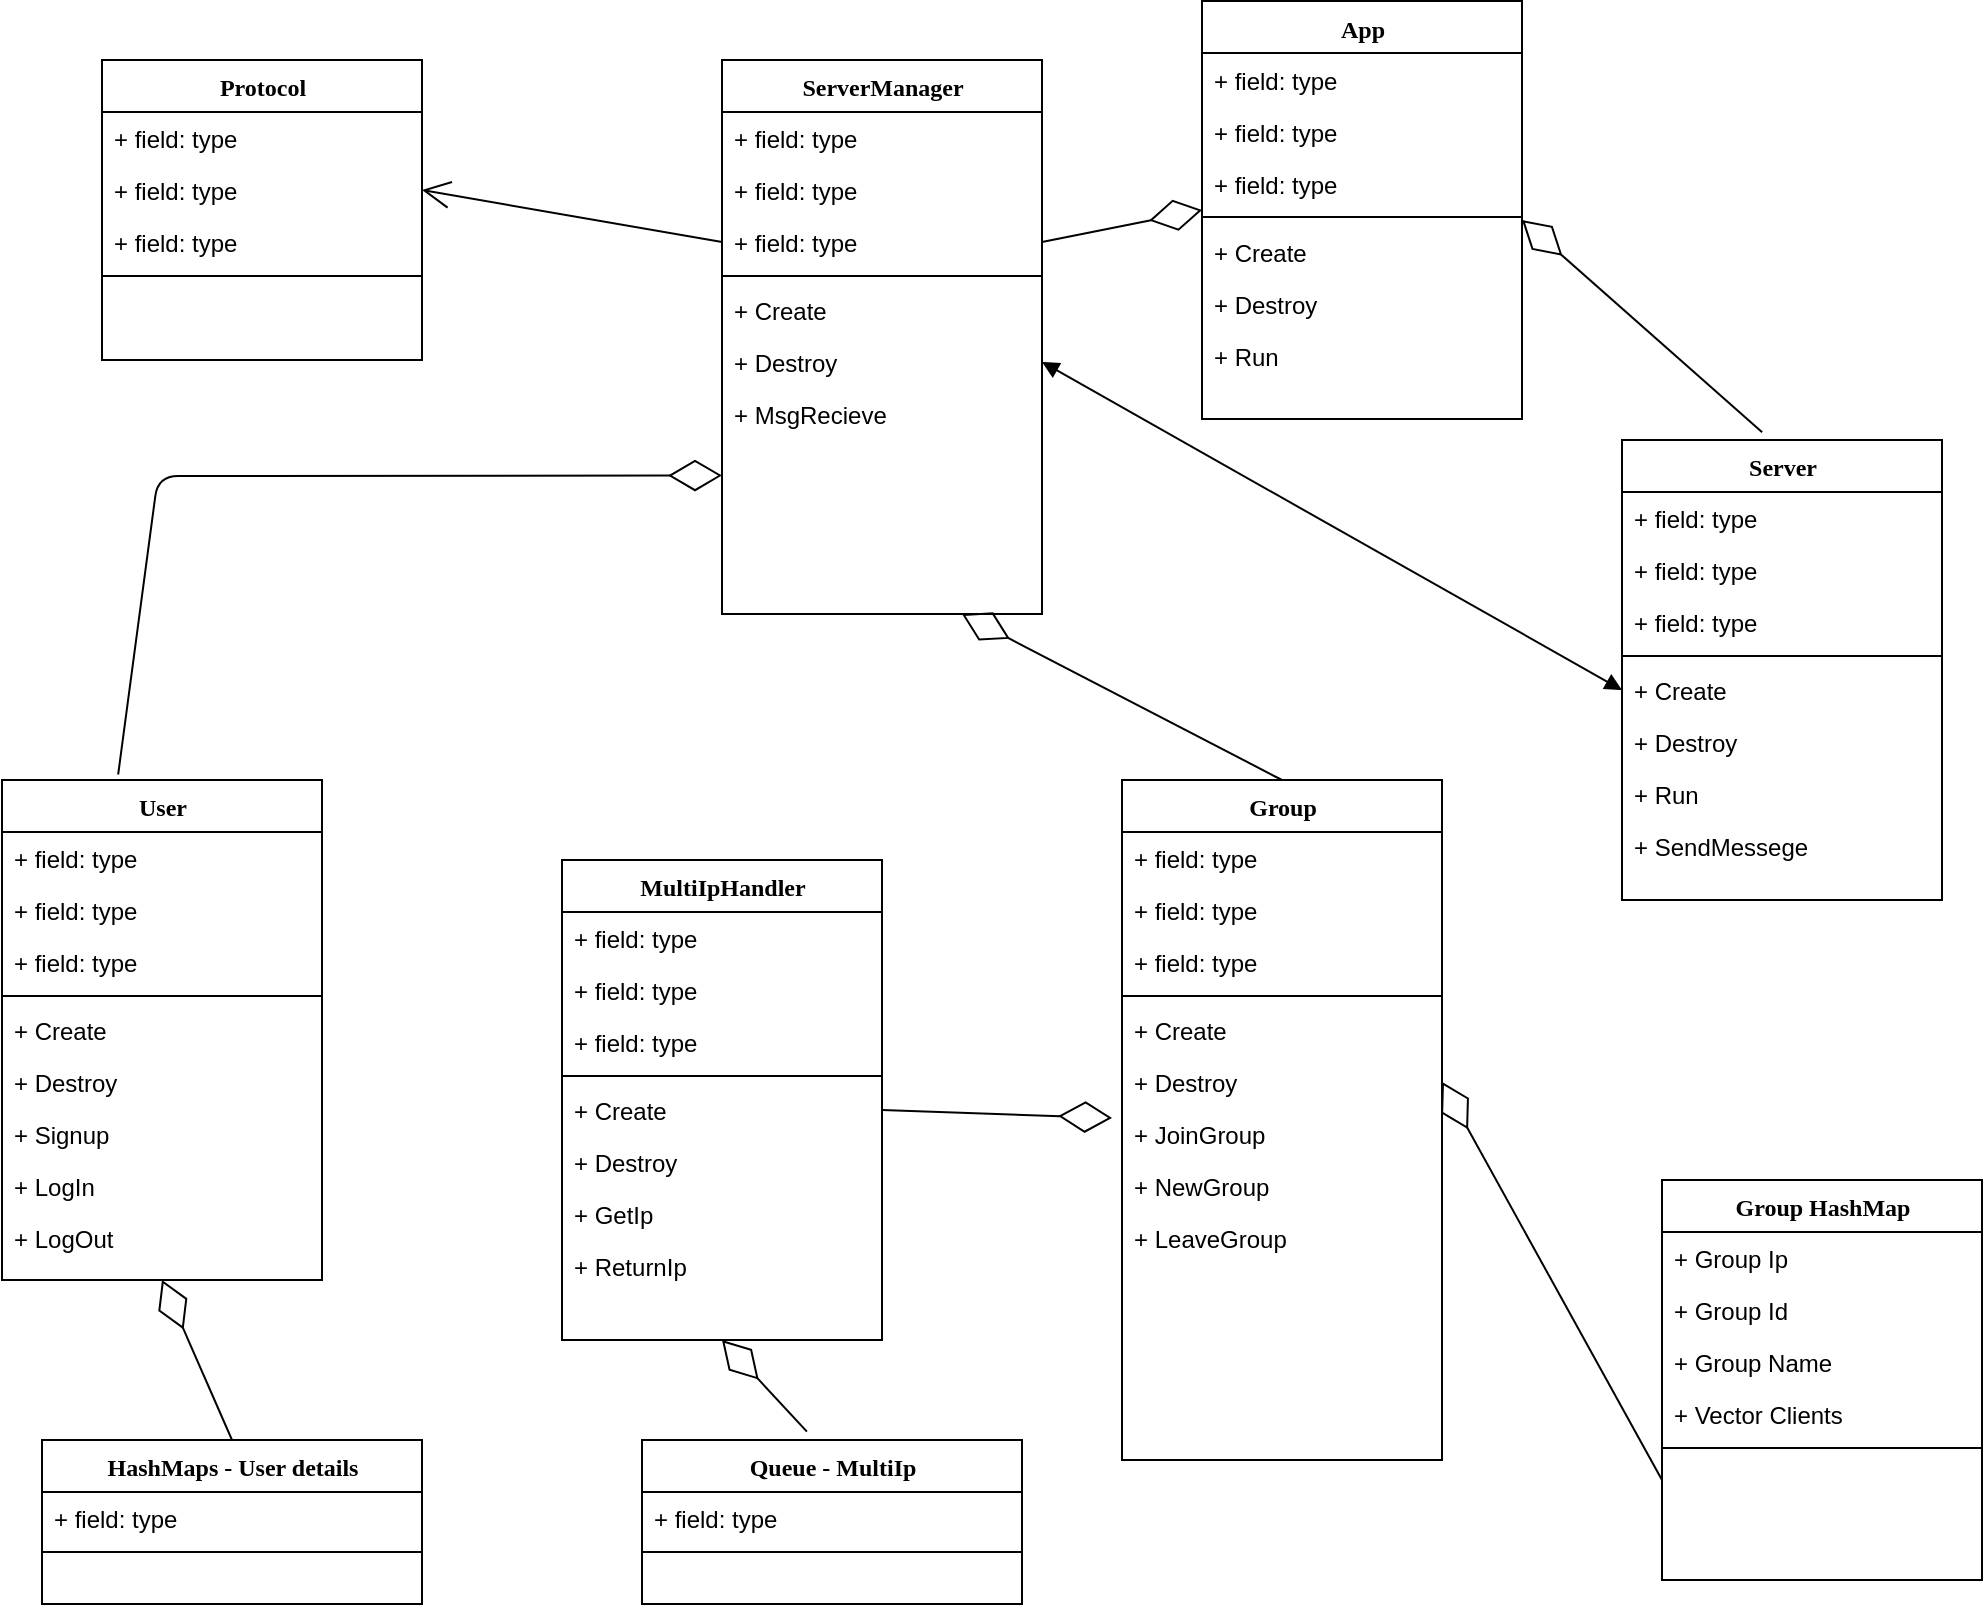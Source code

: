 <mxfile version="12.3.8" type="device" pages="1"><diagram name="Page-1" id="9f46799a-70d6-7492-0946-bef42562c5a5"><mxGraphModel dx="1355" dy="776" grid="1" gridSize="10" guides="1" tooltips="1" connect="1" arrows="1" fold="1" page="1" pageScale="1" pageWidth="1100" pageHeight="850" background="#ffffff" math="0" shadow="0"><root><mxCell id="0"/><mxCell id="1" parent="0"/><mxCell id="78961159f06e98e8-30" value="App" style="swimlane;html=1;fontStyle=1;align=center;verticalAlign=top;childLayout=stackLayout;horizontal=1;startSize=26;horizontalStack=0;resizeParent=1;resizeLast=0;collapsible=1;marginBottom=0;swimlaneFillColor=#ffffff;rounded=0;shadow=0;comic=0;labelBackgroundColor=none;strokeWidth=1;fillColor=none;fontFamily=Verdana;fontSize=12" parent="1" vertex="1"><mxGeometry x="640" y="10.5" width="160" height="209" as="geometry"/></mxCell><mxCell id="78961159f06e98e8-34" value="+ field: type" style="text;html=1;strokeColor=none;fillColor=none;align=left;verticalAlign=top;spacingLeft=4;spacingRight=4;whiteSpace=wrap;overflow=hidden;rotatable=0;points=[[0,0.5],[1,0.5]];portConstraint=eastwest;" parent="78961159f06e98e8-30" vertex="1"><mxGeometry y="26" width="160" height="26" as="geometry"/></mxCell><mxCell id="78961159f06e98e8-36" value="+ field: type" style="text;html=1;strokeColor=none;fillColor=none;align=left;verticalAlign=top;spacingLeft=4;spacingRight=4;whiteSpace=wrap;overflow=hidden;rotatable=0;points=[[0,0.5],[1,0.5]];portConstraint=eastwest;" parent="78961159f06e98e8-30" vertex="1"><mxGeometry y="52" width="160" height="26" as="geometry"/></mxCell><mxCell id="78961159f06e98e8-37" value="+ field: type" style="text;html=1;strokeColor=none;fillColor=none;align=left;verticalAlign=top;spacingLeft=4;spacingRight=4;whiteSpace=wrap;overflow=hidden;rotatable=0;points=[[0,0.5],[1,0.5]];portConstraint=eastwest;" parent="78961159f06e98e8-30" vertex="1"><mxGeometry y="78" width="160" height="26" as="geometry"/></mxCell><mxCell id="78961159f06e98e8-38" value="" style="line;html=1;strokeWidth=1;fillColor=none;align=left;verticalAlign=middle;spacingTop=-1;spacingLeft=3;spacingRight=3;rotatable=0;labelPosition=right;points=[];portConstraint=eastwest;" parent="78961159f06e98e8-30" vertex="1"><mxGeometry y="104" width="160" height="8" as="geometry"/></mxCell><mxCell id="78961159f06e98e8-42" value="+ Create" style="text;html=1;strokeColor=none;fillColor=none;align=left;verticalAlign=top;spacingLeft=4;spacingRight=4;whiteSpace=wrap;overflow=hidden;rotatable=0;points=[[0,0.5],[1,0.5]];portConstraint=eastwest;" parent="78961159f06e98e8-30" vertex="1"><mxGeometry y="112" width="160" height="26" as="geometry"/></mxCell><mxCell id="78961159f06e98e8-39" value="+ Destroy" style="text;html=1;strokeColor=none;fillColor=none;align=left;verticalAlign=top;spacingLeft=4;spacingRight=4;whiteSpace=wrap;overflow=hidden;rotatable=0;points=[[0,0.5],[1,0.5]];portConstraint=eastwest;" parent="78961159f06e98e8-30" vertex="1"><mxGeometry y="138" width="160" height="26" as="geometry"/></mxCell><mxCell id="78961159f06e98e8-40" value="+ Run" style="text;html=1;strokeColor=none;fillColor=none;align=left;verticalAlign=top;spacingLeft=4;spacingRight=4;whiteSpace=wrap;overflow=hidden;rotatable=0;points=[[0,0.5],[1,0.5]];portConstraint=eastwest;" parent="78961159f06e98e8-30" vertex="1"><mxGeometry y="164" width="160" height="26" as="geometry"/></mxCell><mxCell id="O8iwCMRIWmUj9Waf_pkn-1" value="Server" style="swimlane;html=1;fontStyle=1;align=center;verticalAlign=top;childLayout=stackLayout;horizontal=1;startSize=26;horizontalStack=0;resizeParent=1;resizeLast=0;collapsible=1;marginBottom=0;swimlaneFillColor=#ffffff;rounded=0;shadow=0;comic=0;labelBackgroundColor=none;strokeWidth=1;fillColor=none;fontFamily=Verdana;fontSize=12" parent="1" vertex="1"><mxGeometry x="850" y="230" width="160" height="230" as="geometry"/></mxCell><mxCell id="O8iwCMRIWmUj9Waf_pkn-2" value="+ field: type" style="text;html=1;strokeColor=none;fillColor=none;align=left;verticalAlign=top;spacingLeft=4;spacingRight=4;whiteSpace=wrap;overflow=hidden;rotatable=0;points=[[0,0.5],[1,0.5]];portConstraint=eastwest;" parent="O8iwCMRIWmUj9Waf_pkn-1" vertex="1"><mxGeometry y="26" width="160" height="26" as="geometry"/></mxCell><mxCell id="O8iwCMRIWmUj9Waf_pkn-3" value="+ field: type" style="text;html=1;strokeColor=none;fillColor=none;align=left;verticalAlign=top;spacingLeft=4;spacingRight=4;whiteSpace=wrap;overflow=hidden;rotatable=0;points=[[0,0.5],[1,0.5]];portConstraint=eastwest;" parent="O8iwCMRIWmUj9Waf_pkn-1" vertex="1"><mxGeometry y="52" width="160" height="26" as="geometry"/></mxCell><mxCell id="O8iwCMRIWmUj9Waf_pkn-4" value="+ field: type" style="text;html=1;strokeColor=none;fillColor=none;align=left;verticalAlign=top;spacingLeft=4;spacingRight=4;whiteSpace=wrap;overflow=hidden;rotatable=0;points=[[0,0.5],[1,0.5]];portConstraint=eastwest;" parent="O8iwCMRIWmUj9Waf_pkn-1" vertex="1"><mxGeometry y="78" width="160" height="26" as="geometry"/></mxCell><mxCell id="O8iwCMRIWmUj9Waf_pkn-5" value="" style="line;html=1;strokeWidth=1;fillColor=none;align=left;verticalAlign=middle;spacingTop=-1;spacingLeft=3;spacingRight=3;rotatable=0;labelPosition=right;points=[];portConstraint=eastwest;" parent="O8iwCMRIWmUj9Waf_pkn-1" vertex="1"><mxGeometry y="104" width="160" height="8" as="geometry"/></mxCell><mxCell id="O8iwCMRIWmUj9Waf_pkn-6" value="+ Create" style="text;html=1;strokeColor=none;fillColor=none;align=left;verticalAlign=top;spacingLeft=4;spacingRight=4;whiteSpace=wrap;overflow=hidden;rotatable=0;points=[[0,0.5],[1,0.5]];portConstraint=eastwest;" parent="O8iwCMRIWmUj9Waf_pkn-1" vertex="1"><mxGeometry y="112" width="160" height="26" as="geometry"/></mxCell><mxCell id="O8iwCMRIWmUj9Waf_pkn-7" value="+ Destroy" style="text;html=1;strokeColor=none;fillColor=none;align=left;verticalAlign=top;spacingLeft=4;spacingRight=4;whiteSpace=wrap;overflow=hidden;rotatable=0;points=[[0,0.5],[1,0.5]];portConstraint=eastwest;" parent="O8iwCMRIWmUj9Waf_pkn-1" vertex="1"><mxGeometry y="138" width="160" height="26" as="geometry"/></mxCell><mxCell id="O8iwCMRIWmUj9Waf_pkn-8" value="+ Run" style="text;html=1;strokeColor=none;fillColor=none;align=left;verticalAlign=top;spacingLeft=4;spacingRight=4;whiteSpace=wrap;overflow=hidden;rotatable=0;points=[[0,0.5],[1,0.5]];portConstraint=eastwest;" parent="O8iwCMRIWmUj9Waf_pkn-1" vertex="1"><mxGeometry y="164" width="160" height="26" as="geometry"/></mxCell><mxCell id="O8iwCMRIWmUj9Waf_pkn-10" value="&lt;div&gt;+ SendMessege&lt;/div&gt;&lt;div&gt;&lt;br&gt;&lt;/div&gt;" style="text;html=1;strokeColor=none;fillColor=none;align=left;verticalAlign=top;spacingLeft=4;spacingRight=4;whiteSpace=wrap;overflow=hidden;rotatable=0;points=[[0,0.5],[1,0.5]];portConstraint=eastwest;" parent="O8iwCMRIWmUj9Waf_pkn-1" vertex="1"><mxGeometry y="190" width="160" height="26" as="geometry"/></mxCell><mxCell id="O8iwCMRIWmUj9Waf_pkn-12" value="Group" style="swimlane;html=1;fontStyle=1;align=center;verticalAlign=top;childLayout=stackLayout;horizontal=1;startSize=26;horizontalStack=0;resizeParent=1;resizeLast=0;collapsible=1;marginBottom=0;swimlaneFillColor=#ffffff;rounded=0;shadow=0;comic=0;labelBackgroundColor=none;strokeWidth=1;fillColor=none;fontFamily=Verdana;fontSize=12" parent="1" vertex="1"><mxGeometry x="600" y="400" width="160" height="340" as="geometry"/></mxCell><mxCell id="O8iwCMRIWmUj9Waf_pkn-13" value="+ field: type" style="text;html=1;strokeColor=none;fillColor=none;align=left;verticalAlign=top;spacingLeft=4;spacingRight=4;whiteSpace=wrap;overflow=hidden;rotatable=0;points=[[0,0.5],[1,0.5]];portConstraint=eastwest;" parent="O8iwCMRIWmUj9Waf_pkn-12" vertex="1"><mxGeometry y="26" width="160" height="26" as="geometry"/></mxCell><mxCell id="O8iwCMRIWmUj9Waf_pkn-14" value="+ field: type" style="text;html=1;strokeColor=none;fillColor=none;align=left;verticalAlign=top;spacingLeft=4;spacingRight=4;whiteSpace=wrap;overflow=hidden;rotatable=0;points=[[0,0.5],[1,0.5]];portConstraint=eastwest;" parent="O8iwCMRIWmUj9Waf_pkn-12" vertex="1"><mxGeometry y="52" width="160" height="26" as="geometry"/></mxCell><mxCell id="O8iwCMRIWmUj9Waf_pkn-15" value="+ field: type" style="text;html=1;strokeColor=none;fillColor=none;align=left;verticalAlign=top;spacingLeft=4;spacingRight=4;whiteSpace=wrap;overflow=hidden;rotatable=0;points=[[0,0.5],[1,0.5]];portConstraint=eastwest;" parent="O8iwCMRIWmUj9Waf_pkn-12" vertex="1"><mxGeometry y="78" width="160" height="26" as="geometry"/></mxCell><mxCell id="O8iwCMRIWmUj9Waf_pkn-16" value="" style="line;html=1;strokeWidth=1;fillColor=none;align=left;verticalAlign=middle;spacingTop=-1;spacingLeft=3;spacingRight=3;rotatable=0;labelPosition=right;points=[];portConstraint=eastwest;" parent="O8iwCMRIWmUj9Waf_pkn-12" vertex="1"><mxGeometry y="104" width="160" height="8" as="geometry"/></mxCell><mxCell id="O8iwCMRIWmUj9Waf_pkn-17" value="+ Create" style="text;html=1;strokeColor=none;fillColor=none;align=left;verticalAlign=top;spacingLeft=4;spacingRight=4;whiteSpace=wrap;overflow=hidden;rotatable=0;points=[[0,0.5],[1,0.5]];portConstraint=eastwest;" parent="O8iwCMRIWmUj9Waf_pkn-12" vertex="1"><mxGeometry y="112" width="160" height="26" as="geometry"/></mxCell><mxCell id="O8iwCMRIWmUj9Waf_pkn-18" value="+ Destroy" style="text;html=1;strokeColor=none;fillColor=none;align=left;verticalAlign=top;spacingLeft=4;spacingRight=4;whiteSpace=wrap;overflow=hidden;rotatable=0;points=[[0,0.5],[1,0.5]];portConstraint=eastwest;" parent="O8iwCMRIWmUj9Waf_pkn-12" vertex="1"><mxGeometry y="138" width="160" height="26" as="geometry"/></mxCell><mxCell id="O8iwCMRIWmUj9Waf_pkn-51" value="+ JoinGroup" style="text;html=1;strokeColor=none;fillColor=none;align=left;verticalAlign=top;spacingLeft=4;spacingRight=4;whiteSpace=wrap;overflow=hidden;rotatable=0;points=[[0,0.5],[1,0.5]];portConstraint=eastwest;" parent="O8iwCMRIWmUj9Waf_pkn-12" vertex="1"><mxGeometry y="164" width="160" height="26" as="geometry"/></mxCell><mxCell id="O8iwCMRIWmUj9Waf_pkn-52" value="+ NewGroup" style="text;html=1;strokeColor=none;fillColor=none;align=left;verticalAlign=top;spacingLeft=4;spacingRight=4;whiteSpace=wrap;overflow=hidden;rotatable=0;points=[[0,0.5],[1,0.5]];portConstraint=eastwest;" parent="O8iwCMRIWmUj9Waf_pkn-12" vertex="1"><mxGeometry y="190" width="160" height="26" as="geometry"/></mxCell><mxCell id="O8iwCMRIWmUj9Waf_pkn-83" value="+ LeaveGroup" style="text;html=1;strokeColor=none;fillColor=none;align=left;verticalAlign=top;spacingLeft=4;spacingRight=4;whiteSpace=wrap;overflow=hidden;rotatable=0;points=[[0,0.5],[1,0.5]];portConstraint=eastwest;" parent="O8iwCMRIWmUj9Waf_pkn-12" vertex="1"><mxGeometry y="216" width="160" height="26" as="geometry"/></mxCell><mxCell id="O8iwCMRIWmUj9Waf_pkn-20" value="Protocol" style="swimlane;html=1;fontStyle=1;align=center;verticalAlign=top;childLayout=stackLayout;horizontal=1;startSize=26;horizontalStack=0;resizeParent=1;resizeLast=0;collapsible=1;marginBottom=0;swimlaneFillColor=#ffffff;rounded=0;shadow=0;comic=0;labelBackgroundColor=none;strokeWidth=1;fillColor=none;fontFamily=Verdana;fontSize=12" parent="1" vertex="1"><mxGeometry x="90" y="40" width="160" height="150" as="geometry"/></mxCell><mxCell id="O8iwCMRIWmUj9Waf_pkn-21" value="+ field: type" style="text;html=1;strokeColor=none;fillColor=none;align=left;verticalAlign=top;spacingLeft=4;spacingRight=4;whiteSpace=wrap;overflow=hidden;rotatable=0;points=[[0,0.5],[1,0.5]];portConstraint=eastwest;" parent="O8iwCMRIWmUj9Waf_pkn-20" vertex="1"><mxGeometry y="26" width="160" height="26" as="geometry"/></mxCell><mxCell id="O8iwCMRIWmUj9Waf_pkn-22" value="+ field: type" style="text;html=1;strokeColor=none;fillColor=none;align=left;verticalAlign=top;spacingLeft=4;spacingRight=4;whiteSpace=wrap;overflow=hidden;rotatable=0;points=[[0,0.5],[1,0.5]];portConstraint=eastwest;" parent="O8iwCMRIWmUj9Waf_pkn-20" vertex="1"><mxGeometry y="52" width="160" height="26" as="geometry"/></mxCell><mxCell id="O8iwCMRIWmUj9Waf_pkn-23" value="+ field: type" style="text;html=1;strokeColor=none;fillColor=none;align=left;verticalAlign=top;spacingLeft=4;spacingRight=4;whiteSpace=wrap;overflow=hidden;rotatable=0;points=[[0,0.5],[1,0.5]];portConstraint=eastwest;" parent="O8iwCMRIWmUj9Waf_pkn-20" vertex="1"><mxGeometry y="78" width="160" height="26" as="geometry"/></mxCell><mxCell id="O8iwCMRIWmUj9Waf_pkn-24" value="" style="line;html=1;strokeWidth=1;fillColor=none;align=left;verticalAlign=middle;spacingTop=-1;spacingLeft=3;spacingRight=3;rotatable=0;labelPosition=right;points=[];portConstraint=eastwest;" parent="O8iwCMRIWmUj9Waf_pkn-20" vertex="1"><mxGeometry y="104" width="160" height="8" as="geometry"/></mxCell><mxCell id="O8iwCMRIWmUj9Waf_pkn-28" value="ServerManager" style="swimlane;html=1;fontStyle=1;align=center;verticalAlign=top;childLayout=stackLayout;horizontal=1;startSize=26;horizontalStack=0;resizeParent=1;resizeLast=0;collapsible=1;marginBottom=0;swimlaneFillColor=#ffffff;rounded=0;shadow=0;comic=0;labelBackgroundColor=none;strokeWidth=1;fillColor=none;fontFamily=Verdana;fontSize=12" parent="1" vertex="1"><mxGeometry x="400" y="40" width="160" height="277" as="geometry"/></mxCell><mxCell id="O8iwCMRIWmUj9Waf_pkn-29" value="+ field: type" style="text;html=1;strokeColor=none;fillColor=none;align=left;verticalAlign=top;spacingLeft=4;spacingRight=4;whiteSpace=wrap;overflow=hidden;rotatable=0;points=[[0,0.5],[1,0.5]];portConstraint=eastwest;" parent="O8iwCMRIWmUj9Waf_pkn-28" vertex="1"><mxGeometry y="26" width="160" height="26" as="geometry"/></mxCell><mxCell id="O8iwCMRIWmUj9Waf_pkn-30" value="+ field: type" style="text;html=1;strokeColor=none;fillColor=none;align=left;verticalAlign=top;spacingLeft=4;spacingRight=4;whiteSpace=wrap;overflow=hidden;rotatable=0;points=[[0,0.5],[1,0.5]];portConstraint=eastwest;" parent="O8iwCMRIWmUj9Waf_pkn-28" vertex="1"><mxGeometry y="52" width="160" height="26" as="geometry"/></mxCell><mxCell id="O8iwCMRIWmUj9Waf_pkn-31" value="+ field: type" style="text;html=1;strokeColor=none;fillColor=none;align=left;verticalAlign=top;spacingLeft=4;spacingRight=4;whiteSpace=wrap;overflow=hidden;rotatable=0;points=[[0,0.5],[1,0.5]];portConstraint=eastwest;" parent="O8iwCMRIWmUj9Waf_pkn-28" vertex="1"><mxGeometry y="78" width="160" height="26" as="geometry"/></mxCell><mxCell id="O8iwCMRIWmUj9Waf_pkn-32" value="" style="line;html=1;strokeWidth=1;fillColor=none;align=left;verticalAlign=middle;spacingTop=-1;spacingLeft=3;spacingRight=3;rotatable=0;labelPosition=right;points=[];portConstraint=eastwest;" parent="O8iwCMRIWmUj9Waf_pkn-28" vertex="1"><mxGeometry y="104" width="160" height="8" as="geometry"/></mxCell><mxCell id="O8iwCMRIWmUj9Waf_pkn-33" value="+ Create" style="text;html=1;strokeColor=none;fillColor=none;align=left;verticalAlign=top;spacingLeft=4;spacingRight=4;whiteSpace=wrap;overflow=hidden;rotatable=0;points=[[0,0.5],[1,0.5]];portConstraint=eastwest;" parent="O8iwCMRIWmUj9Waf_pkn-28" vertex="1"><mxGeometry y="112" width="160" height="26" as="geometry"/></mxCell><mxCell id="O8iwCMRIWmUj9Waf_pkn-34" value="+ Destroy" style="text;html=1;strokeColor=none;fillColor=none;align=left;verticalAlign=top;spacingLeft=4;spacingRight=4;whiteSpace=wrap;overflow=hidden;rotatable=0;points=[[0,0.5],[1,0.5]];portConstraint=eastwest;" parent="O8iwCMRIWmUj9Waf_pkn-28" vertex="1"><mxGeometry y="138" width="160" height="26" as="geometry"/></mxCell><mxCell id="O8iwCMRIWmUj9Waf_pkn-35" value="+ MsgRecieve" style="text;html=1;strokeColor=none;fillColor=none;align=left;verticalAlign=top;spacingLeft=4;spacingRight=4;whiteSpace=wrap;overflow=hidden;rotatable=0;points=[[0,0.5],[1,0.5]];portConstraint=eastwest;" parent="O8iwCMRIWmUj9Waf_pkn-28" vertex="1"><mxGeometry y="164" width="160" height="26" as="geometry"/></mxCell><mxCell id="O8iwCMRIWmUj9Waf_pkn-36" value="User" style="swimlane;html=1;fontStyle=1;align=center;verticalAlign=top;childLayout=stackLayout;horizontal=1;startSize=26;horizontalStack=0;resizeParent=1;resizeLast=0;collapsible=1;marginBottom=0;swimlaneFillColor=#ffffff;rounded=0;shadow=0;comic=0;labelBackgroundColor=none;strokeWidth=1;fillColor=none;fontFamily=Verdana;fontSize=12" parent="1" vertex="1"><mxGeometry x="40" y="400" width="160" height="250" as="geometry"/></mxCell><mxCell id="O8iwCMRIWmUj9Waf_pkn-37" value="+ field: type" style="text;html=1;strokeColor=none;fillColor=none;align=left;verticalAlign=top;spacingLeft=4;spacingRight=4;whiteSpace=wrap;overflow=hidden;rotatable=0;points=[[0,0.5],[1,0.5]];portConstraint=eastwest;" parent="O8iwCMRIWmUj9Waf_pkn-36" vertex="1"><mxGeometry y="26" width="160" height="26" as="geometry"/></mxCell><mxCell id="O8iwCMRIWmUj9Waf_pkn-38" value="+ field: type" style="text;html=1;strokeColor=none;fillColor=none;align=left;verticalAlign=top;spacingLeft=4;spacingRight=4;whiteSpace=wrap;overflow=hidden;rotatable=0;points=[[0,0.5],[1,0.5]];portConstraint=eastwest;" parent="O8iwCMRIWmUj9Waf_pkn-36" vertex="1"><mxGeometry y="52" width="160" height="26" as="geometry"/></mxCell><mxCell id="O8iwCMRIWmUj9Waf_pkn-39" value="+ field: type" style="text;html=1;strokeColor=none;fillColor=none;align=left;verticalAlign=top;spacingLeft=4;spacingRight=4;whiteSpace=wrap;overflow=hidden;rotatable=0;points=[[0,0.5],[1,0.5]];portConstraint=eastwest;" parent="O8iwCMRIWmUj9Waf_pkn-36" vertex="1"><mxGeometry y="78" width="160" height="26" as="geometry"/></mxCell><mxCell id="O8iwCMRIWmUj9Waf_pkn-40" value="" style="line;html=1;strokeWidth=1;fillColor=none;align=left;verticalAlign=middle;spacingTop=-1;spacingLeft=3;spacingRight=3;rotatable=0;labelPosition=right;points=[];portConstraint=eastwest;" parent="O8iwCMRIWmUj9Waf_pkn-36" vertex="1"><mxGeometry y="104" width="160" height="8" as="geometry"/></mxCell><mxCell id="O8iwCMRIWmUj9Waf_pkn-41" value="+ Create" style="text;html=1;strokeColor=none;fillColor=none;align=left;verticalAlign=top;spacingLeft=4;spacingRight=4;whiteSpace=wrap;overflow=hidden;rotatable=0;points=[[0,0.5],[1,0.5]];portConstraint=eastwest;" parent="O8iwCMRIWmUj9Waf_pkn-36" vertex="1"><mxGeometry y="112" width="160" height="26" as="geometry"/></mxCell><mxCell id="O8iwCMRIWmUj9Waf_pkn-42" value="+ Destroy" style="text;html=1;strokeColor=none;fillColor=none;align=left;verticalAlign=top;spacingLeft=4;spacingRight=4;whiteSpace=wrap;overflow=hidden;rotatable=0;points=[[0,0.5],[1,0.5]];portConstraint=eastwest;" parent="O8iwCMRIWmUj9Waf_pkn-36" vertex="1"><mxGeometry y="138" width="160" height="26" as="geometry"/></mxCell><mxCell id="O8iwCMRIWmUj9Waf_pkn-120" value="+ Signup" style="text;html=1;strokeColor=none;fillColor=none;align=left;verticalAlign=top;spacingLeft=4;spacingRight=4;whiteSpace=wrap;overflow=hidden;rotatable=0;points=[[0,0.5],[1,0.5]];portConstraint=eastwest;" parent="O8iwCMRIWmUj9Waf_pkn-36" vertex="1"><mxGeometry y="164" width="160" height="26" as="geometry"/></mxCell><mxCell id="O8iwCMRIWmUj9Waf_pkn-121" value="+ LogIn" style="text;html=1;strokeColor=none;fillColor=none;align=left;verticalAlign=top;spacingLeft=4;spacingRight=4;whiteSpace=wrap;overflow=hidden;rotatable=0;points=[[0,0.5],[1,0.5]];portConstraint=eastwest;" parent="O8iwCMRIWmUj9Waf_pkn-36" vertex="1"><mxGeometry y="190" width="160" height="26" as="geometry"/></mxCell><mxCell id="O8iwCMRIWmUj9Waf_pkn-122" value="+ LogOut" style="text;html=1;strokeColor=none;fillColor=none;align=left;verticalAlign=top;spacingLeft=4;spacingRight=4;whiteSpace=wrap;overflow=hidden;rotatable=0;points=[[0,0.5],[1,0.5]];portConstraint=eastwest;" parent="O8iwCMRIWmUj9Waf_pkn-36" vertex="1"><mxGeometry y="216" width="160" height="26" as="geometry"/></mxCell><mxCell id="O8iwCMRIWmUj9Waf_pkn-53" value="HashMaps - User details" style="swimlane;html=1;fontStyle=1;align=center;verticalAlign=top;childLayout=stackLayout;horizontal=1;startSize=26;horizontalStack=0;resizeParent=1;resizeLast=0;collapsible=1;marginBottom=0;swimlaneFillColor=#ffffff;rounded=0;shadow=0;comic=0;labelBackgroundColor=none;strokeWidth=1;fillColor=none;fontFamily=Verdana;fontSize=12" parent="1" vertex="1"><mxGeometry x="60" y="730" width="190" height="82" as="geometry"/></mxCell><mxCell id="O8iwCMRIWmUj9Waf_pkn-54" value="+ field: type" style="text;html=1;strokeColor=none;fillColor=none;align=left;verticalAlign=top;spacingLeft=4;spacingRight=4;whiteSpace=wrap;overflow=hidden;rotatable=0;points=[[0,0.5],[1,0.5]];portConstraint=eastwest;" parent="O8iwCMRIWmUj9Waf_pkn-53" vertex="1"><mxGeometry y="26" width="190" height="26" as="geometry"/></mxCell><mxCell id="O8iwCMRIWmUj9Waf_pkn-57" value="" style="line;html=1;strokeWidth=1;fillColor=none;align=left;verticalAlign=middle;spacingTop=-1;spacingLeft=3;spacingRight=3;rotatable=0;labelPosition=right;points=[];portConstraint=eastwest;" parent="O8iwCMRIWmUj9Waf_pkn-53" vertex="1"><mxGeometry y="52" width="190" height="8" as="geometry"/></mxCell><mxCell id="O8iwCMRIWmUj9Waf_pkn-62" value="Group HashMap" style="swimlane;html=1;fontStyle=1;align=center;verticalAlign=top;childLayout=stackLayout;horizontal=1;startSize=26;horizontalStack=0;resizeParent=1;resizeLast=0;collapsible=1;marginBottom=0;swimlaneFillColor=#ffffff;rounded=0;shadow=0;comic=0;labelBackgroundColor=none;strokeWidth=1;fillColor=none;fontFamily=Verdana;fontSize=12" parent="1" vertex="1"><mxGeometry x="870" y="600" width="160" height="200" as="geometry"/></mxCell><mxCell id="O8iwCMRIWmUj9Waf_pkn-63" value="+ Group Ip" style="text;html=1;strokeColor=none;fillColor=none;align=left;verticalAlign=top;spacingLeft=4;spacingRight=4;whiteSpace=wrap;overflow=hidden;rotatable=0;points=[[0,0.5],[1,0.5]];portConstraint=eastwest;" parent="O8iwCMRIWmUj9Waf_pkn-62" vertex="1"><mxGeometry y="26" width="160" height="26" as="geometry"/></mxCell><mxCell id="O8iwCMRIWmUj9Waf_pkn-112" value="+ Group Id" style="text;html=1;strokeColor=none;fillColor=none;align=left;verticalAlign=top;spacingLeft=4;spacingRight=4;whiteSpace=wrap;overflow=hidden;rotatable=0;points=[[0,0.5],[1,0.5]];portConstraint=eastwest;" parent="O8iwCMRIWmUj9Waf_pkn-62" vertex="1"><mxGeometry y="52" width="160" height="26" as="geometry"/></mxCell><mxCell id="O8iwCMRIWmUj9Waf_pkn-113" value="+ Group Name" style="text;html=1;strokeColor=none;fillColor=none;align=left;verticalAlign=top;spacingLeft=4;spacingRight=4;whiteSpace=wrap;overflow=hidden;rotatable=0;points=[[0,0.5],[1,0.5]];portConstraint=eastwest;" parent="O8iwCMRIWmUj9Waf_pkn-62" vertex="1"><mxGeometry y="78" width="160" height="26" as="geometry"/></mxCell><mxCell id="O8iwCMRIWmUj9Waf_pkn-114" value="+ Vector Clients " style="text;html=1;strokeColor=none;fillColor=none;align=left;verticalAlign=top;spacingLeft=4;spacingRight=4;whiteSpace=wrap;overflow=hidden;rotatable=0;points=[[0,0.5],[1,0.5]];portConstraint=eastwest;" parent="O8iwCMRIWmUj9Waf_pkn-62" vertex="1"><mxGeometry y="104" width="160" height="26" as="geometry"/></mxCell><mxCell id="O8iwCMRIWmUj9Waf_pkn-64" value="" style="line;html=1;strokeWidth=1;fillColor=none;align=left;verticalAlign=middle;spacingTop=-1;spacingLeft=3;spacingRight=3;rotatable=0;labelPosition=right;points=[];portConstraint=eastwest;" parent="O8iwCMRIWmUj9Waf_pkn-62" vertex="1"><mxGeometry y="130" width="160" height="8" as="geometry"/></mxCell><mxCell id="O8iwCMRIWmUj9Waf_pkn-65" value="MultiIpHandler" style="swimlane;html=1;fontStyle=1;align=center;verticalAlign=top;childLayout=stackLayout;horizontal=1;startSize=26;horizontalStack=0;resizeParent=1;resizeLast=0;collapsible=1;marginBottom=0;swimlaneFillColor=#ffffff;rounded=0;shadow=0;comic=0;labelBackgroundColor=none;strokeWidth=1;fillColor=none;fontFamily=Verdana;fontSize=12" parent="1" vertex="1"><mxGeometry x="320" y="440" width="160" height="240" as="geometry"/></mxCell><mxCell id="O8iwCMRIWmUj9Waf_pkn-66" value="+ field: type" style="text;html=1;strokeColor=none;fillColor=none;align=left;verticalAlign=top;spacingLeft=4;spacingRight=4;whiteSpace=wrap;overflow=hidden;rotatable=0;points=[[0,0.5],[1,0.5]];portConstraint=eastwest;" parent="O8iwCMRIWmUj9Waf_pkn-65" vertex="1"><mxGeometry y="26" width="160" height="26" as="geometry"/></mxCell><mxCell id="O8iwCMRIWmUj9Waf_pkn-67" value="+ field: type" style="text;html=1;strokeColor=none;fillColor=none;align=left;verticalAlign=top;spacingLeft=4;spacingRight=4;whiteSpace=wrap;overflow=hidden;rotatable=0;points=[[0,0.5],[1,0.5]];portConstraint=eastwest;" parent="O8iwCMRIWmUj9Waf_pkn-65" vertex="1"><mxGeometry y="52" width="160" height="26" as="geometry"/></mxCell><mxCell id="O8iwCMRIWmUj9Waf_pkn-68" value="+ field: type" style="text;html=1;strokeColor=none;fillColor=none;align=left;verticalAlign=top;spacingLeft=4;spacingRight=4;whiteSpace=wrap;overflow=hidden;rotatable=0;points=[[0,0.5],[1,0.5]];portConstraint=eastwest;" parent="O8iwCMRIWmUj9Waf_pkn-65" vertex="1"><mxGeometry y="78" width="160" height="26" as="geometry"/></mxCell><mxCell id="O8iwCMRIWmUj9Waf_pkn-69" value="" style="line;html=1;strokeWidth=1;fillColor=none;align=left;verticalAlign=middle;spacingTop=-1;spacingLeft=3;spacingRight=3;rotatable=0;labelPosition=right;points=[];portConstraint=eastwest;" parent="O8iwCMRIWmUj9Waf_pkn-65" vertex="1"><mxGeometry y="104" width="160" height="8" as="geometry"/></mxCell><mxCell id="O8iwCMRIWmUj9Waf_pkn-70" value="+ Create" style="text;html=1;strokeColor=none;fillColor=none;align=left;verticalAlign=top;spacingLeft=4;spacingRight=4;whiteSpace=wrap;overflow=hidden;rotatable=0;points=[[0,0.5],[1,0.5]];portConstraint=eastwest;" parent="O8iwCMRIWmUj9Waf_pkn-65" vertex="1"><mxGeometry y="112" width="160" height="26" as="geometry"/></mxCell><mxCell id="O8iwCMRIWmUj9Waf_pkn-71" value="+ Destroy" style="text;html=1;strokeColor=none;fillColor=none;align=left;verticalAlign=top;spacingLeft=4;spacingRight=4;whiteSpace=wrap;overflow=hidden;rotatable=0;points=[[0,0.5],[1,0.5]];portConstraint=eastwest;" parent="O8iwCMRIWmUj9Waf_pkn-65" vertex="1"><mxGeometry y="138" width="160" height="26" as="geometry"/></mxCell><mxCell id="O8iwCMRIWmUj9Waf_pkn-123" value="+ GetIp" style="text;html=1;strokeColor=none;fillColor=none;align=left;verticalAlign=top;spacingLeft=4;spacingRight=4;whiteSpace=wrap;overflow=hidden;rotatable=0;points=[[0,0.5],[1,0.5]];portConstraint=eastwest;" parent="O8iwCMRIWmUj9Waf_pkn-65" vertex="1"><mxGeometry y="164" width="160" height="26" as="geometry"/></mxCell><mxCell id="O8iwCMRIWmUj9Waf_pkn-124" value="+ ReturnIp" style="text;html=1;strokeColor=none;fillColor=none;align=left;verticalAlign=top;spacingLeft=4;spacingRight=4;whiteSpace=wrap;overflow=hidden;rotatable=0;points=[[0,0.5],[1,0.5]];portConstraint=eastwest;" parent="O8iwCMRIWmUj9Waf_pkn-65" vertex="1"><mxGeometry y="190" width="160" height="26" as="geometry"/></mxCell><mxCell id="O8iwCMRIWmUj9Waf_pkn-91" style="edgeStyle=none;rounded=0;orthogonalLoop=1;jettySize=auto;html=1;exitX=0.5;exitY=0;exitDx=0;exitDy=0;" parent="1" source="O8iwCMRIWmUj9Waf_pkn-62" target="O8iwCMRIWmUj9Waf_pkn-62" edge="1"><mxGeometry relative="1" as="geometry"/></mxCell><mxCell id="O8iwCMRIWmUj9Waf_pkn-93" value="Queue - MultiIp" style="swimlane;html=1;fontStyle=1;align=center;verticalAlign=top;childLayout=stackLayout;horizontal=1;startSize=26;horizontalStack=0;resizeParent=1;resizeLast=0;collapsible=1;marginBottom=0;swimlaneFillColor=#ffffff;rounded=0;shadow=0;comic=0;labelBackgroundColor=none;strokeWidth=1;fillColor=none;fontFamily=Verdana;fontSize=12" parent="1" vertex="1"><mxGeometry x="360" y="730" width="190" height="82" as="geometry"/></mxCell><mxCell id="O8iwCMRIWmUj9Waf_pkn-94" value="+ field: type" style="text;html=1;strokeColor=none;fillColor=none;align=left;verticalAlign=top;spacingLeft=4;spacingRight=4;whiteSpace=wrap;overflow=hidden;rotatable=0;points=[[0,0.5],[1,0.5]];portConstraint=eastwest;" parent="O8iwCMRIWmUj9Waf_pkn-93" vertex="1"><mxGeometry y="26" width="190" height="26" as="geometry"/></mxCell><mxCell id="O8iwCMRIWmUj9Waf_pkn-95" value="" style="line;html=1;strokeWidth=1;fillColor=none;align=left;verticalAlign=middle;spacingTop=-1;spacingLeft=3;spacingRight=3;rotatable=0;labelPosition=right;points=[];portConstraint=eastwest;" parent="O8iwCMRIWmUj9Waf_pkn-93" vertex="1"><mxGeometry y="52" width="190" height="8" as="geometry"/></mxCell><mxCell id="O8iwCMRIWmUj9Waf_pkn-99" value="" style="endArrow=diamondThin;endFill=0;endSize=24;html=1;exitX=0.363;exitY=-0.011;exitDx=0;exitDy=0;exitPerimeter=0;entryX=0;entryY=0.75;entryDx=0;entryDy=0;" parent="1" source="O8iwCMRIWmUj9Waf_pkn-36" target="O8iwCMRIWmUj9Waf_pkn-28" edge="1"><mxGeometry width="160" relative="1" as="geometry"><mxPoint x="240" y="260" as="sourcePoint"/><mxPoint x="400" y="260" as="targetPoint"/><Array as="points"><mxPoint x="118" y="248"/></Array></mxGeometry></mxCell><mxCell id="O8iwCMRIWmUj9Waf_pkn-100" value="" style="endArrow=diamondThin;endFill=0;endSize=24;html=1;entryX=-0.031;entryY=0.192;entryDx=0;entryDy=0;exitX=1;exitY=0.5;exitDx=0;exitDy=0;entryPerimeter=0;" parent="1" source="O8iwCMRIWmUj9Waf_pkn-70" target="O8iwCMRIWmUj9Waf_pkn-51" edge="1"><mxGeometry width="160" relative="1" as="geometry"><mxPoint x="400" y="360" as="sourcePoint"/><mxPoint x="560" y="360" as="targetPoint"/></mxGeometry></mxCell><mxCell id="O8iwCMRIWmUj9Waf_pkn-102" value="" style="endArrow=diamondThin;endFill=0;endSize=24;html=1;entryX=0.75;entryY=1;entryDx=0;entryDy=0;exitX=0.5;exitY=0;exitDx=0;exitDy=0;" parent="1" source="O8iwCMRIWmUj9Waf_pkn-12" target="O8iwCMRIWmUj9Waf_pkn-28" edge="1"><mxGeometry width="160" relative="1" as="geometry"><mxPoint x="560" y="390" as="sourcePoint"/><mxPoint x="720" y="390" as="targetPoint"/></mxGeometry></mxCell><mxCell id="O8iwCMRIWmUj9Waf_pkn-106" value="" style="endArrow=diamondThin;endFill=0;endSize=24;html=1;exitX=0;exitY=0.75;exitDx=0;exitDy=0;entryX=1;entryY=0.5;entryDx=0;entryDy=0;" parent="1" source="O8iwCMRIWmUj9Waf_pkn-62" target="O8iwCMRIWmUj9Waf_pkn-18" edge="1"><mxGeometry width="160" relative="1" as="geometry"><mxPoint x="920" y="530" as="sourcePoint"/><mxPoint x="810" y="530" as="targetPoint"/></mxGeometry></mxCell><mxCell id="O8iwCMRIWmUj9Waf_pkn-107" value="" style="endArrow=diamondThin;endFill=0;endSize=24;html=1;entryX=0.5;entryY=1;entryDx=0;entryDy=0;exitX=0.434;exitY=-0.051;exitDx=0;exitDy=0;exitPerimeter=0;" parent="1" source="O8iwCMRIWmUj9Waf_pkn-93" target="O8iwCMRIWmUj9Waf_pkn-65" edge="1"><mxGeometry width="160" relative="1" as="geometry"><mxPoint x="550" y="700" as="sourcePoint"/><mxPoint x="600" y="650" as="targetPoint"/></mxGeometry></mxCell><mxCell id="O8iwCMRIWmUj9Waf_pkn-108" value="" style="endArrow=diamondThin;endFill=0;endSize=24;html=1;entryX=0.5;entryY=1;entryDx=0;entryDy=0;exitX=0.5;exitY=0;exitDx=0;exitDy=0;" parent="1" source="O8iwCMRIWmUj9Waf_pkn-53" target="O8iwCMRIWmUj9Waf_pkn-36" edge="1"><mxGeometry width="160" relative="1" as="geometry"><mxPoint x="210" y="690" as="sourcePoint"/><mxPoint x="140.94" y="720" as="targetPoint"/></mxGeometry></mxCell><mxCell id="O8iwCMRIWmUj9Waf_pkn-109" value="" style="endArrow=open;endFill=1;endSize=12;html=1;entryX=1;entryY=0.5;entryDx=0;entryDy=0;exitX=0;exitY=0.5;exitDx=0;exitDy=0;" parent="1" source="O8iwCMRIWmUj9Waf_pkn-31" target="O8iwCMRIWmUj9Waf_pkn-22" edge="1"><mxGeometry width="160" relative="1" as="geometry"><mxPoint x="320" y="150" as="sourcePoint"/><mxPoint x="420" y="120" as="targetPoint"/></mxGeometry></mxCell><mxCell id="O8iwCMRIWmUj9Waf_pkn-117" value="" style="endArrow=diamondThin;endFill=0;endSize=24;html=1;entryX=0.5;entryY=1;entryDx=0;entryDy=0;exitX=1;exitY=0.5;exitDx=0;exitDy=0;" parent="1" source="O8iwCMRIWmUj9Waf_pkn-31" edge="1"><mxGeometry width="160" relative="1" as="geometry"><mxPoint x="600" y="238" as="sourcePoint"/><mxPoint x="640" y="115" as="targetPoint"/></mxGeometry></mxCell><mxCell id="O8iwCMRIWmUj9Waf_pkn-119" value="" style="endArrow=diamondThin;endFill=0;endSize=24;html=1;exitX=0.438;exitY=-0.017;exitDx=0;exitDy=0;entryX=1;entryY=0.5;entryDx=0;entryDy=0;exitPerimeter=0;" parent="1" source="O8iwCMRIWmUj9Waf_pkn-1" edge="1"><mxGeometry width="160" relative="1" as="geometry"><mxPoint x="860" y="169" as="sourcePoint"/><mxPoint x="800" y="120" as="targetPoint"/></mxGeometry></mxCell><mxCell id="Doo7VKySyVUtE9jikFiK-1" value="" style="endArrow=block;startArrow=block;endFill=1;startFill=1;html=1;exitX=1;exitY=0.5;exitDx=0;exitDy=0;entryX=0;entryY=0.5;entryDx=0;entryDy=0;" edge="1" parent="1" source="O8iwCMRIWmUj9Waf_pkn-34" target="O8iwCMRIWmUj9Waf_pkn-6"><mxGeometry width="160" relative="1" as="geometry"><mxPoint x="575" y="207" as="sourcePoint"/><mxPoint x="865" y="345" as="targetPoint"/></mxGeometry></mxCell></root></mxGraphModel></diagram></mxfile>